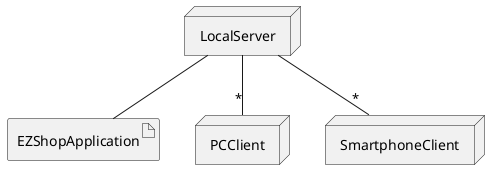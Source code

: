 @startuml

node LocalServer
artifact EZShopApplication
node PCClient
node SmartphoneClient

LocalServer -- EZShopApplication
LocalServer -- "*" PCClient
LocalServer -- "*" SmartphoneClient 

@enduml